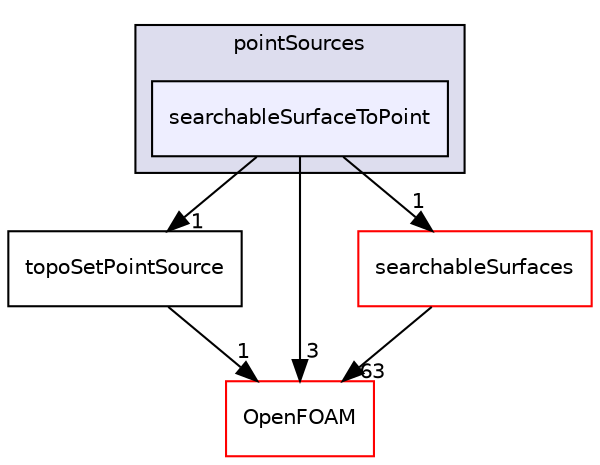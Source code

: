digraph "src/meshTools/sets/pointSources/searchableSurfaceToPoint" {
  bgcolor=transparent;
  compound=true
  node [ fontsize="10", fontname="Helvetica"];
  edge [ labelfontsize="10", labelfontname="Helvetica"];
  subgraph clusterdir_f5d832cf273a27220e4567749720079c {
    graph [ bgcolor="#ddddee", pencolor="black", label="pointSources" fontname="Helvetica", fontsize="10", URL="dir_f5d832cf273a27220e4567749720079c.html"]
  dir_a9f003062148effdef1d15af5eac1670 [shape=box, label="searchableSurfaceToPoint", style="filled", fillcolor="#eeeeff", pencolor="black", URL="dir_a9f003062148effdef1d15af5eac1670.html"];
  }
  dir_39f72778dc80ef60334a244d2f018ed2 [shape=box label="topoSetPointSource" URL="dir_39f72778dc80ef60334a244d2f018ed2.html"];
  dir_c5473ff19b20e6ec4dfe5c310b3778a8 [shape=box label="OpenFOAM" color="red" URL="dir_c5473ff19b20e6ec4dfe5c310b3778a8.html"];
  dir_fdba7555f757b9c8126275cbaccc3a14 [shape=box label="searchableSurfaces" color="red" URL="dir_fdba7555f757b9c8126275cbaccc3a14.html"];
  dir_39f72778dc80ef60334a244d2f018ed2->dir_c5473ff19b20e6ec4dfe5c310b3778a8 [headlabel="1", labeldistance=1.5 headhref="dir_002111_002151.html"];
  dir_fdba7555f757b9c8126275cbaccc3a14->dir_c5473ff19b20e6ec4dfe5c310b3778a8 [headlabel="63", labeldistance=1.5 headhref="dir_002033_002151.html"];
  dir_a9f003062148effdef1d15af5eac1670->dir_39f72778dc80ef60334a244d2f018ed2 [headlabel="1", labeldistance=1.5 headhref="dir_002108_002111.html"];
  dir_a9f003062148effdef1d15af5eac1670->dir_c5473ff19b20e6ec4dfe5c310b3778a8 [headlabel="3", labeldistance=1.5 headhref="dir_002108_002151.html"];
  dir_a9f003062148effdef1d15af5eac1670->dir_fdba7555f757b9c8126275cbaccc3a14 [headlabel="1", labeldistance=1.5 headhref="dir_002108_002033.html"];
}
